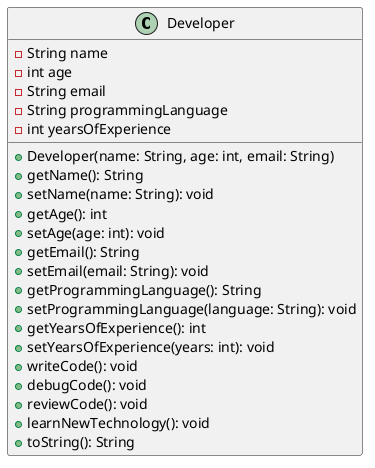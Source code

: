@startuml Developer Class Diagram

class Developer {
    - String name
    - int age
    - String email
    - String programmingLanguage
    - int yearsOfExperience
    
    + Developer(name: String, age: int, email: String)
    + getName(): String
    + setName(name: String): void
    + getAge(): int
    + setAge(age: int): void
    + getEmail(): String
    + setEmail(email: String): void
    + getProgrammingLanguage(): String
    + setProgrammingLanguage(language: String): void
    + getYearsOfExperience(): int
    + setYearsOfExperience(years: int): void
    + writeCode(): void
    + debugCode(): void
    + reviewCode(): void
    + learnNewTechnology(): void
    + toString(): String
}

@enduml

@startuml Developer Object Diagram

object "myself : Developer" as myself {
    name = "John Student"
    age = 22
    email = "john.student@university.edu"
    programmingLanguage = "Java"
    yearsOfExperience = 2
}

@enduml